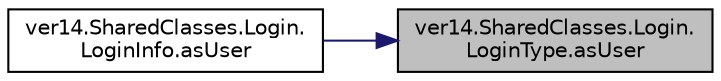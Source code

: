 digraph "ver14.SharedClasses.Login.LoginType.asUser"
{
 // LATEX_PDF_SIZE
  edge [fontname="Helvetica",fontsize="10",labelfontname="Helvetica",labelfontsize="10"];
  node [fontname="Helvetica",fontsize="10",shape=record];
  rankdir="RL";
  Node1 [label="ver14.SharedClasses.Login.\lLoginType.asUser",height=0.2,width=0.4,color="black", fillcolor="grey75", style="filled", fontcolor="black",tooltip=" "];
  Node1 -> Node2 [dir="back",color="midnightblue",fontsize="10",style="solid",fontname="Helvetica"];
  Node2 [label="ver14.SharedClasses.Login.\lLoginInfo.asUser",height=0.2,width=0.4,color="black", fillcolor="white", style="filled",URL="$classver14_1_1_shared_classes_1_1_login_1_1_login_info.html#a10bded4c857e4b90ff3eb1da2970a3ee",tooltip=" "];
}

